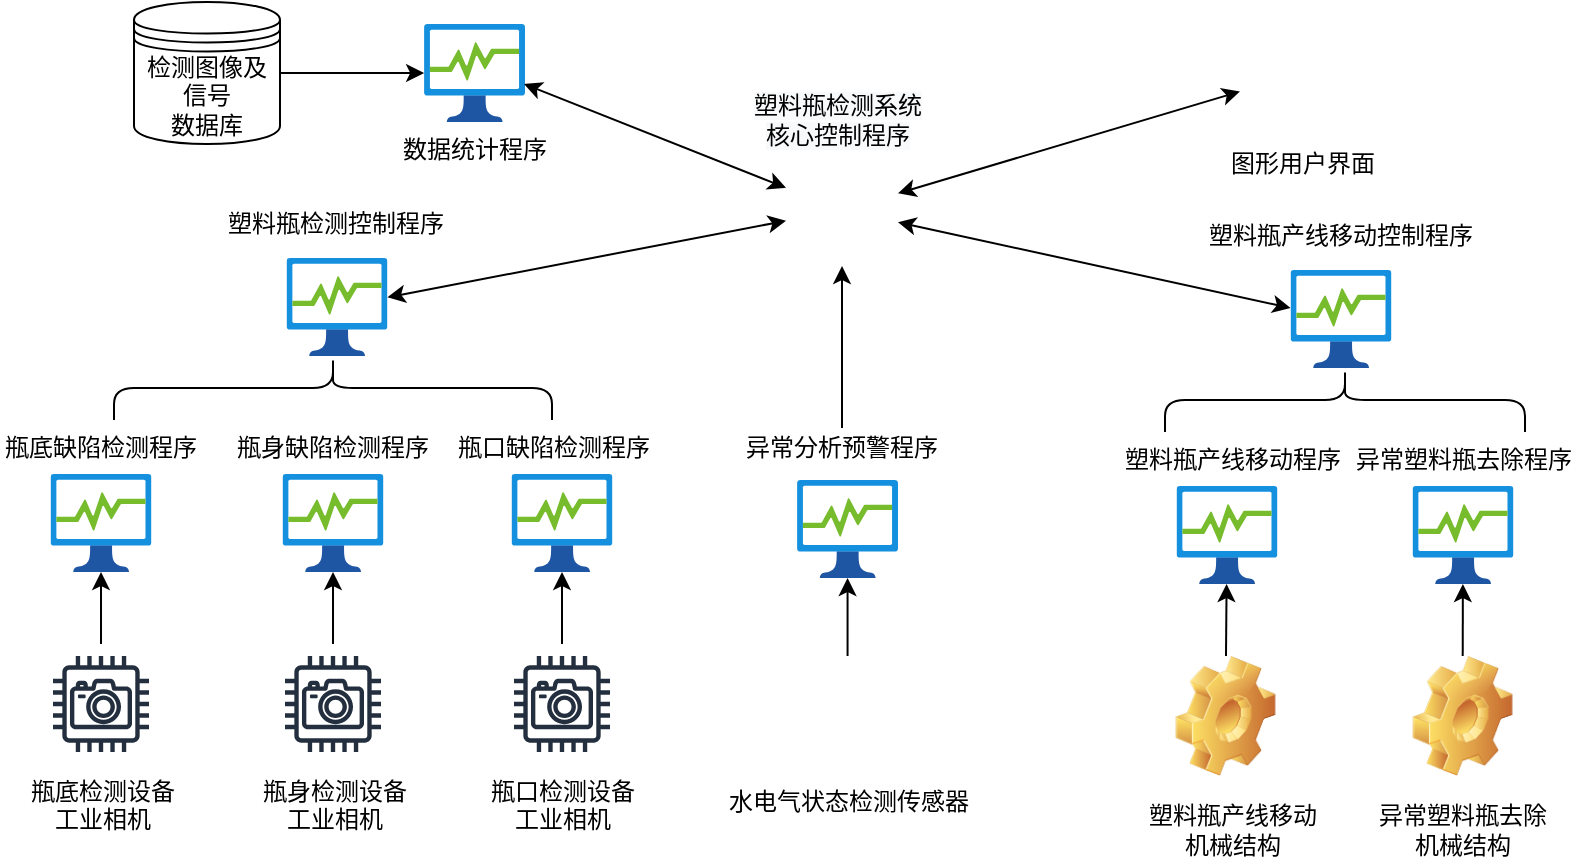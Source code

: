 <mxfile version="15.2.1" type="github">
  <diagram id="prtHgNgQTEPvFCAcTncT" name="Page-1">
    <mxGraphModel dx="1219" dy="550" grid="0" gridSize="10" guides="1" tooltips="1" connect="1" arrows="1" fold="1" page="1" pageScale="1" pageWidth="827" pageHeight="1169" math="0" shadow="0">
      <root>
        <mxCell id="0" />
        <mxCell id="1" parent="0" />
        <mxCell id="rq96tPClowwqihXNM7a8-43" value="&lt;span&gt;检测图像及信号&lt;/span&gt;&lt;br&gt;&lt;span&gt;数据库&lt;/span&gt;" style="shape=datastore;whiteSpace=wrap;html=1;" parent="1" vertex="1">
          <mxGeometry x="72" y="249" width="73" height="71" as="geometry" />
        </mxCell>
        <mxCell id="rq96tPClowwqihXNM7a8-46" value="&lt;span style=&quot;color: rgb(0 , 0 , 0)&quot;&gt;瓶身检测设备&lt;/span&gt;&lt;br style=&quot;color: rgb(0 , 0 , 0)&quot;&gt;&lt;span style=&quot;color: rgb(0 , 0 , 0)&quot;&gt;工业相机&lt;/span&gt;" style="outlineConnect=0;fontColor=#232F3E;gradientColor=none;strokeColor=#232F3E;fillColor=#ffffff;dashed=0;verticalLabelPosition=bottom;verticalAlign=top;align=center;html=1;fontSize=12;fontStyle=0;aspect=fixed;shape=mxgraph.aws4.resourceIcon;resIcon=mxgraph.aws4.camera;" parent="1" vertex="1">
          <mxGeometry x="141.5" y="570" width="60" height="60" as="geometry" />
        </mxCell>
        <mxCell id="rq96tPClowwqihXNM7a8-47" value="" style="aspect=fixed;html=1;points=[];align=center;image;fontSize=12;image=img/lib/azure2/general/Process_Explorer.svg;" parent="1" vertex="1">
          <mxGeometry x="30.28" y="485" width="50.44" height="49" as="geometry" />
        </mxCell>
        <mxCell id="rq96tPClowwqihXNM7a8-54" value="瓶底缺陷检测程序" style="text;html=1;strokeColor=none;fillColor=none;align=center;verticalAlign=middle;whiteSpace=wrap;rounded=0;" parent="1" vertex="1">
          <mxGeometry x="5" y="462" width="101" height="20" as="geometry" />
        </mxCell>
        <mxCell id="rq96tPClowwqihXNM7a8-44" value="&lt;span style=&quot;color: rgb(0 , 0 , 0)&quot;&gt;瓶底检测设备&lt;/span&gt;&lt;br style=&quot;color: rgb(0 , 0 , 0)&quot;&gt;&lt;span style=&quot;color: rgb(0 , 0 , 0)&quot;&gt;工业相机&lt;/span&gt;" style="outlineConnect=0;fontColor=#232F3E;gradientColor=none;strokeColor=#232F3E;fillColor=#ffffff;dashed=0;verticalLabelPosition=bottom;verticalAlign=top;align=center;html=1;fontSize=12;fontStyle=0;aspect=fixed;shape=mxgraph.aws4.resourceIcon;resIcon=mxgraph.aws4.camera;" parent="1" vertex="1">
          <mxGeometry x="25.5" y="570" width="60" height="60" as="geometry" />
        </mxCell>
        <mxCell id="rq96tPClowwqihXNM7a8-55" value="" style="endArrow=classic;html=1;" parent="1" source="rq96tPClowwqihXNM7a8-44" target="rq96tPClowwqihXNM7a8-47" edge="1">
          <mxGeometry width="50" height="50" relative="1" as="geometry">
            <mxPoint x="188.5" y="543" as="sourcePoint" />
            <mxPoint x="188.5" y="512" as="targetPoint" />
          </mxGeometry>
        </mxCell>
        <mxCell id="rq96tPClowwqihXNM7a8-57" value="" style="aspect=fixed;html=1;points=[];align=center;image;fontSize=12;image=img/lib/azure2/general/Process_Explorer.svg;" parent="1" vertex="1">
          <mxGeometry x="146.28" y="485" width="50.44" height="49" as="geometry" />
        </mxCell>
        <mxCell id="rq96tPClowwqihXNM7a8-58" value="" style="endArrow=classic;html=1;" parent="1" source="rq96tPClowwqihXNM7a8-46" target="rq96tPClowwqihXNM7a8-57" edge="1">
          <mxGeometry width="50" height="50" relative="1" as="geometry">
            <mxPoint x="339.5" y="457" as="sourcePoint" />
            <mxPoint x="389.5" y="407" as="targetPoint" />
          </mxGeometry>
        </mxCell>
        <mxCell id="rq96tPClowwqihXNM7a8-59" value="瓶身缺陷检测程序" style="text;html=1;strokeColor=none;fillColor=none;align=center;verticalAlign=middle;whiteSpace=wrap;rounded=0;" parent="1" vertex="1">
          <mxGeometry x="121" y="462" width="101" height="20" as="geometry" />
        </mxCell>
        <mxCell id="rq96tPClowwqihXNM7a8-60" value="" style="aspect=fixed;html=1;points=[];align=center;image;fontSize=12;image=img/lib/azure2/general/Process_Explorer.svg;" parent="1" vertex="1">
          <mxGeometry x="260.78" y="485" width="50.44" height="49" as="geometry" />
        </mxCell>
        <mxCell id="rq96tPClowwqihXNM7a8-61" value="" style="endArrow=classic;html=1;" parent="1" target="rq96tPClowwqihXNM7a8-60" edge="1">
          <mxGeometry width="50" height="50" relative="1" as="geometry">
            <mxPoint x="286" y="576" as="sourcePoint" />
            <mxPoint x="389.5" y="407" as="targetPoint" />
          </mxGeometry>
        </mxCell>
        <mxCell id="rq96tPClowwqihXNM7a8-62" value="瓶口缺陷检测程序" style="text;html=1;strokeColor=none;fillColor=none;align=center;verticalAlign=middle;whiteSpace=wrap;rounded=0;" parent="1" vertex="1">
          <mxGeometry x="229.5" y="462" width="103.5" height="20" as="geometry" />
        </mxCell>
        <mxCell id="rq96tPClowwqihXNM7a8-63" value="" style="shape=curlyBracket;whiteSpace=wrap;html=1;rounded=1;flipH=1;direction=south;" parent="1" vertex="1">
          <mxGeometry x="62" y="426" width="219" height="32" as="geometry" />
        </mxCell>
        <mxCell id="rq96tPClowwqihXNM7a8-64" value="" style="aspect=fixed;html=1;points=[];align=center;image;fontSize=12;image=img/lib/azure2/general/Process_Explorer.svg;" parent="1" vertex="1">
          <mxGeometry x="148.28" y="377" width="50.44" height="49" as="geometry" />
        </mxCell>
        <mxCell id="rq96tPClowwqihXNM7a8-65" value="塑料瓶检测控制程序" style="text;html=1;strokeColor=none;fillColor=none;align=center;verticalAlign=middle;whiteSpace=wrap;rounded=0;" parent="1" vertex="1">
          <mxGeometry x="111.5" y="350" width="122" height="20" as="geometry" />
        </mxCell>
        <mxCell id="rq96tPClowwqihXNM7a8-66" value="" style="shape=image;html=1;verticalLabelPosition=bottom;verticalAlign=top;imageAspect=0;image=img/clipart/Gear_128x128.png" parent="1" vertex="1">
          <mxGeometry x="592.75" y="576" width="50" height="60" as="geometry" />
        </mxCell>
        <mxCell id="rq96tPClowwqihXNM7a8-69" value="塑料瓶产线移动&lt;br&gt;机械结构" style="text;html=1;strokeColor=none;fillColor=none;align=center;verticalAlign=middle;whiteSpace=wrap;rounded=0;" parent="1" vertex="1">
          <mxGeometry x="577" y="653" width="88.5" height="20" as="geometry" />
        </mxCell>
        <mxCell id="rq96tPClowwqihXNM7a8-70" value="" style="shape=image;html=1;verticalLabelPosition=bottom;verticalAlign=top;imageAspect=0;image=img/clipart/Gear_128x128.png" parent="1" vertex="1">
          <mxGeometry x="711.28" y="576" width="50" height="60" as="geometry" />
        </mxCell>
        <mxCell id="rq96tPClowwqihXNM7a8-71" value="异常塑料瓶去除&lt;br&gt;机械结构" style="text;html=1;strokeColor=none;fillColor=none;align=center;verticalAlign=middle;whiteSpace=wrap;rounded=0;" parent="1" vertex="1">
          <mxGeometry x="692.25" y="653" width="88.5" height="20" as="geometry" />
        </mxCell>
        <mxCell id="rq96tPClowwqihXNM7a8-72" value="" style="aspect=fixed;html=1;points=[];align=center;image;fontSize=12;image=img/lib/azure2/general/Process_Explorer.svg;" parent="1" vertex="1">
          <mxGeometry x="593.28" y="491" width="50.44" height="49" as="geometry" />
        </mxCell>
        <mxCell id="rq96tPClowwqihXNM7a8-73" value="异常塑料瓶去除程序" style="text;html=1;strokeColor=none;fillColor=none;align=center;verticalAlign=middle;whiteSpace=wrap;rounded=0;" parent="1" vertex="1">
          <mxGeometry x="680.5" y="468" width="112" height="20" as="geometry" />
        </mxCell>
        <mxCell id="rq96tPClowwqihXNM7a8-74" value="" style="aspect=fixed;html=1;points=[];align=center;image;fontSize=12;image=img/lib/azure2/general/Process_Explorer.svg;" parent="1" vertex="1">
          <mxGeometry x="711.28" y="491" width="50.44" height="49" as="geometry" />
        </mxCell>
        <mxCell id="rq96tPClowwqihXNM7a8-75" value="塑料瓶产线移动程序" style="text;html=1;strokeColor=none;fillColor=none;align=center;verticalAlign=middle;whiteSpace=wrap;rounded=0;" parent="1" vertex="1">
          <mxGeometry x="566" y="468" width="110.5" height="20" as="geometry" />
        </mxCell>
        <mxCell id="rq96tPClowwqihXNM7a8-76" value="" style="endArrow=classic;html=1;" parent="1" source="rq96tPClowwqihXNM7a8-66" target="rq96tPClowwqihXNM7a8-72" edge="1">
          <mxGeometry width="50" height="50" relative="1" as="geometry">
            <mxPoint x="563.5" y="506" as="sourcePoint" />
            <mxPoint x="613.5" y="523" as="targetPoint" />
          </mxGeometry>
        </mxCell>
        <mxCell id="rq96tPClowwqihXNM7a8-77" value="" style="endArrow=classic;html=1;" parent="1" source="rq96tPClowwqihXNM7a8-70" target="rq96tPClowwqihXNM7a8-74" edge="1">
          <mxGeometry width="50" height="50" relative="1" as="geometry">
            <mxPoint x="567" y="506" as="sourcePoint" />
            <mxPoint x="617" y="456" as="targetPoint" />
          </mxGeometry>
        </mxCell>
        <mxCell id="rq96tPClowwqihXNM7a8-79" value="" style="shape=curlyBracket;whiteSpace=wrap;html=1;rounded=1;flipH=1;direction=south;" parent="1" vertex="1">
          <mxGeometry x="587.5" y="432" width="180" height="32" as="geometry" />
        </mxCell>
        <mxCell id="rq96tPClowwqihXNM7a8-80" value="" style="aspect=fixed;html=1;points=[];align=center;image;fontSize=12;image=img/lib/azure2/general/Process_Explorer.svg;" parent="1" vertex="1">
          <mxGeometry x="650.28" y="383" width="50.44" height="49" as="geometry" />
        </mxCell>
        <mxCell id="rq96tPClowwqihXNM7a8-81" value="塑料瓶产线移动控制程序" style="text;html=1;strokeColor=none;fillColor=none;align=center;verticalAlign=middle;whiteSpace=wrap;rounded=0;" parent="1" vertex="1">
          <mxGeometry x="608" y="356" width="135" height="20" as="geometry" />
        </mxCell>
        <mxCell id="rq96tPClowwqihXNM7a8-82" value="" style="shape=image;html=1;verticalAlign=top;verticalLabelPosition=bottom;labelBackgroundColor=#ffffff;imageAspect=0;aspect=fixed;image=https://cdn3.iconfinder.com/data/icons/social-rounded-2/72/Codepen-128.png" parent="1" vertex="1">
          <mxGeometry x="398" y="325" width="56" height="56" as="geometry" />
        </mxCell>
        <mxCell id="rq96tPClowwqihXNM7a8-83" value="&#xa;&#xa;&lt;span style=&quot;color: rgb(0, 0, 0); font-family: helvetica; font-size: 12px; font-style: normal; font-weight: 400; letter-spacing: normal; text-align: center; text-indent: 0px; text-transform: none; word-spacing: 0px; background-color: rgb(248, 249, 250); display: inline; float: none;&quot;&gt;塑料瓶检测系统&lt;/span&gt;&lt;br style=&quot;color: rgb(0, 0, 0); font-family: helvetica; font-size: 12px; font-style: normal; font-weight: 400; letter-spacing: normal; text-align: center; text-indent: 0px; text-transform: none; word-spacing: 0px; background-color: rgb(248, 249, 250);&quot;&gt;&lt;span style=&quot;color: rgb(0, 0, 0); font-family: helvetica; font-size: 12px; font-style: normal; font-weight: 400; letter-spacing: normal; text-align: center; text-indent: 0px; text-transform: none; word-spacing: 0px; background-color: rgb(248, 249, 250); display: inline; float: none;&quot;&gt;核心控制程序&lt;/span&gt;&#xa;&#xa;" style="text;html=1;strokeColor=none;fillColor=none;align=center;verticalAlign=middle;whiteSpace=wrap;rounded=0;" parent="1" vertex="1">
          <mxGeometry x="374" y="298" width="100" height="20" as="geometry" />
        </mxCell>
        <mxCell id="rq96tPClowwqihXNM7a8-84" value="" style="shape=image;html=1;verticalAlign=top;verticalLabelPosition=bottom;labelBackgroundColor=#ffffff;imageAspect=0;aspect=fixed;image=https://cdn4.iconfinder.com/data/icons/Isloo_icons_by_IconFinder/128/screen_on.png" parent="1" vertex="1">
          <mxGeometry x="625" y="253.5" width="62" height="62" as="geometry" />
        </mxCell>
        <mxCell id="rq96tPClowwqihXNM7a8-85" value="" style="endArrow=classic;startArrow=classic;html=1;" parent="1" source="rq96tPClowwqihXNM7a8-64" target="rq96tPClowwqihXNM7a8-82" edge="1">
          <mxGeometry width="50" height="50" relative="1" as="geometry">
            <mxPoint x="404" y="375" as="sourcePoint" />
            <mxPoint x="454" y="325" as="targetPoint" />
          </mxGeometry>
        </mxCell>
        <mxCell id="rq96tPClowwqihXNM7a8-86" value="" style="endArrow=classic;startArrow=classic;html=1;" parent="1" source="rq96tPClowwqihXNM7a8-80" target="rq96tPClowwqihXNM7a8-82" edge="1">
          <mxGeometry width="50" height="50" relative="1" as="geometry">
            <mxPoint x="404" y="375" as="sourcePoint" />
            <mxPoint x="454" y="325" as="targetPoint" />
          </mxGeometry>
        </mxCell>
        <mxCell id="rq96tPClowwqihXNM7a8-87" value="图形用户界面" style="text;html=1;strokeColor=none;fillColor=none;align=center;verticalAlign=middle;whiteSpace=wrap;rounded=0;" parent="1" vertex="1">
          <mxGeometry x="615.5" y="320" width="81" height="20" as="geometry" />
        </mxCell>
        <mxCell id="rq96tPClowwqihXNM7a8-88" value="数据统计程序" style="aspect=fixed;html=1;points=[];align=center;image;fontSize=12;image=img/lib/azure2/general/Process_Explorer.svg;" parent="1" vertex="1">
          <mxGeometry x="217.06" y="260" width="50.44" height="49" as="geometry" />
        </mxCell>
        <mxCell id="rq96tPClowwqihXNM7a8-89" value="" style="endArrow=classic;html=1;" parent="1" source="rq96tPClowwqihXNM7a8-43" target="rq96tPClowwqihXNM7a8-88" edge="1">
          <mxGeometry width="50" height="50" relative="1" as="geometry">
            <mxPoint x="391.56" y="364" as="sourcePoint" />
            <mxPoint x="441.56" y="314" as="targetPoint" />
          </mxGeometry>
        </mxCell>
        <mxCell id="rq96tPClowwqihXNM7a8-90" value="" style="endArrow=classic;startArrow=classic;html=1;exitX=0.99;exitY=0.612;exitDx=0;exitDy=0;exitPerimeter=0;" parent="1" source="rq96tPClowwqihXNM7a8-88" target="rq96tPClowwqihXNM7a8-82" edge="1">
          <mxGeometry width="50" height="50" relative="1" as="geometry">
            <mxPoint x="404" y="368" as="sourcePoint" />
            <mxPoint x="454" y="318" as="targetPoint" />
          </mxGeometry>
        </mxCell>
        <mxCell id="rq96tPClowwqihXNM7a8-91" value="" style="endArrow=classic;startArrow=classic;html=1;" parent="1" source="rq96tPClowwqihXNM7a8-84" target="rq96tPClowwqihXNM7a8-82" edge="1">
          <mxGeometry width="50" height="50" relative="1" as="geometry">
            <mxPoint x="404" y="368" as="sourcePoint" />
            <mxPoint x="454" y="318" as="targetPoint" />
          </mxGeometry>
        </mxCell>
        <mxCell id="rq96tPClowwqihXNM7a8-94" value="" style="aspect=fixed;html=1;points=[];align=center;image;fontSize=12;image=img/lib/azure2/general/Process_Explorer.svg;" parent="1" vertex="1">
          <mxGeometry x="403.56" y="488" width="50.44" height="49" as="geometry" />
        </mxCell>
        <mxCell id="rq96tPClowwqihXNM7a8-93" value="水电气状态检测传感器" style="shape=image;html=1;verticalAlign=top;verticalLabelPosition=bottom;labelBackgroundColor=#ffffff;imageAspect=0;aspect=fixed;image=https://cdn0.iconfinder.com/data/icons/security-double-colour-blue-black-vol-2/52/laser__light__science__technology-128.png" parent="1" vertex="1">
          <mxGeometry x="399.28" y="576" width="59" height="59" as="geometry" />
        </mxCell>
        <mxCell id="rq96tPClowwqihXNM7a8-96" value="" style="endArrow=classic;html=1;" parent="1" source="rq96tPClowwqihXNM7a8-93" target="rq96tPClowwqihXNM7a8-94" edge="1">
          <mxGeometry width="50" height="50" relative="1" as="geometry">
            <mxPoint x="404" y="454" as="sourcePoint" />
            <mxPoint x="454" y="404" as="targetPoint" />
          </mxGeometry>
        </mxCell>
        <mxCell id="rq96tPClowwqihXNM7a8-97" value="异常分析预警程序" style="text;html=1;strokeColor=none;fillColor=none;align=center;verticalAlign=middle;whiteSpace=wrap;rounded=0;" parent="1" vertex="1">
          <mxGeometry x="374.25" y="462" width="103.5" height="20" as="geometry" />
        </mxCell>
        <mxCell id="rq96tPClowwqihXNM7a8-98" value="" style="endArrow=classic;html=1;entryX=0.5;entryY=1;entryDx=0;entryDy=0;exitX=0.5;exitY=0;exitDx=0;exitDy=0;" parent="1" source="rq96tPClowwqihXNM7a8-97" target="rq96tPClowwqihXNM7a8-82" edge="1">
          <mxGeometry width="50" height="50" relative="1" as="geometry">
            <mxPoint x="404" y="539" as="sourcePoint" />
            <mxPoint x="454" y="489" as="targetPoint" />
          </mxGeometry>
        </mxCell>
        <mxCell id="SYxhuxBC6G4LMbZ2e7tH-1" value="&lt;span style=&quot;color: rgb(0 , 0 , 0)&quot;&gt;瓶口检测设备&lt;/span&gt;&lt;br style=&quot;color: rgb(0 , 0 , 0)&quot;&gt;&lt;span style=&quot;color: rgb(0 , 0 , 0)&quot;&gt;工业相机&lt;/span&gt;" style="outlineConnect=0;fontColor=#232F3E;gradientColor=none;strokeColor=#232F3E;fillColor=#ffffff;dashed=0;verticalLabelPosition=bottom;verticalAlign=top;align=center;html=1;fontSize=12;fontStyle=0;aspect=fixed;shape=mxgraph.aws4.resourceIcon;resIcon=mxgraph.aws4.camera;" parent="1" vertex="1">
          <mxGeometry x="256" y="570" width="60" height="60" as="geometry" />
        </mxCell>
      </root>
    </mxGraphModel>
  </diagram>
</mxfile>
